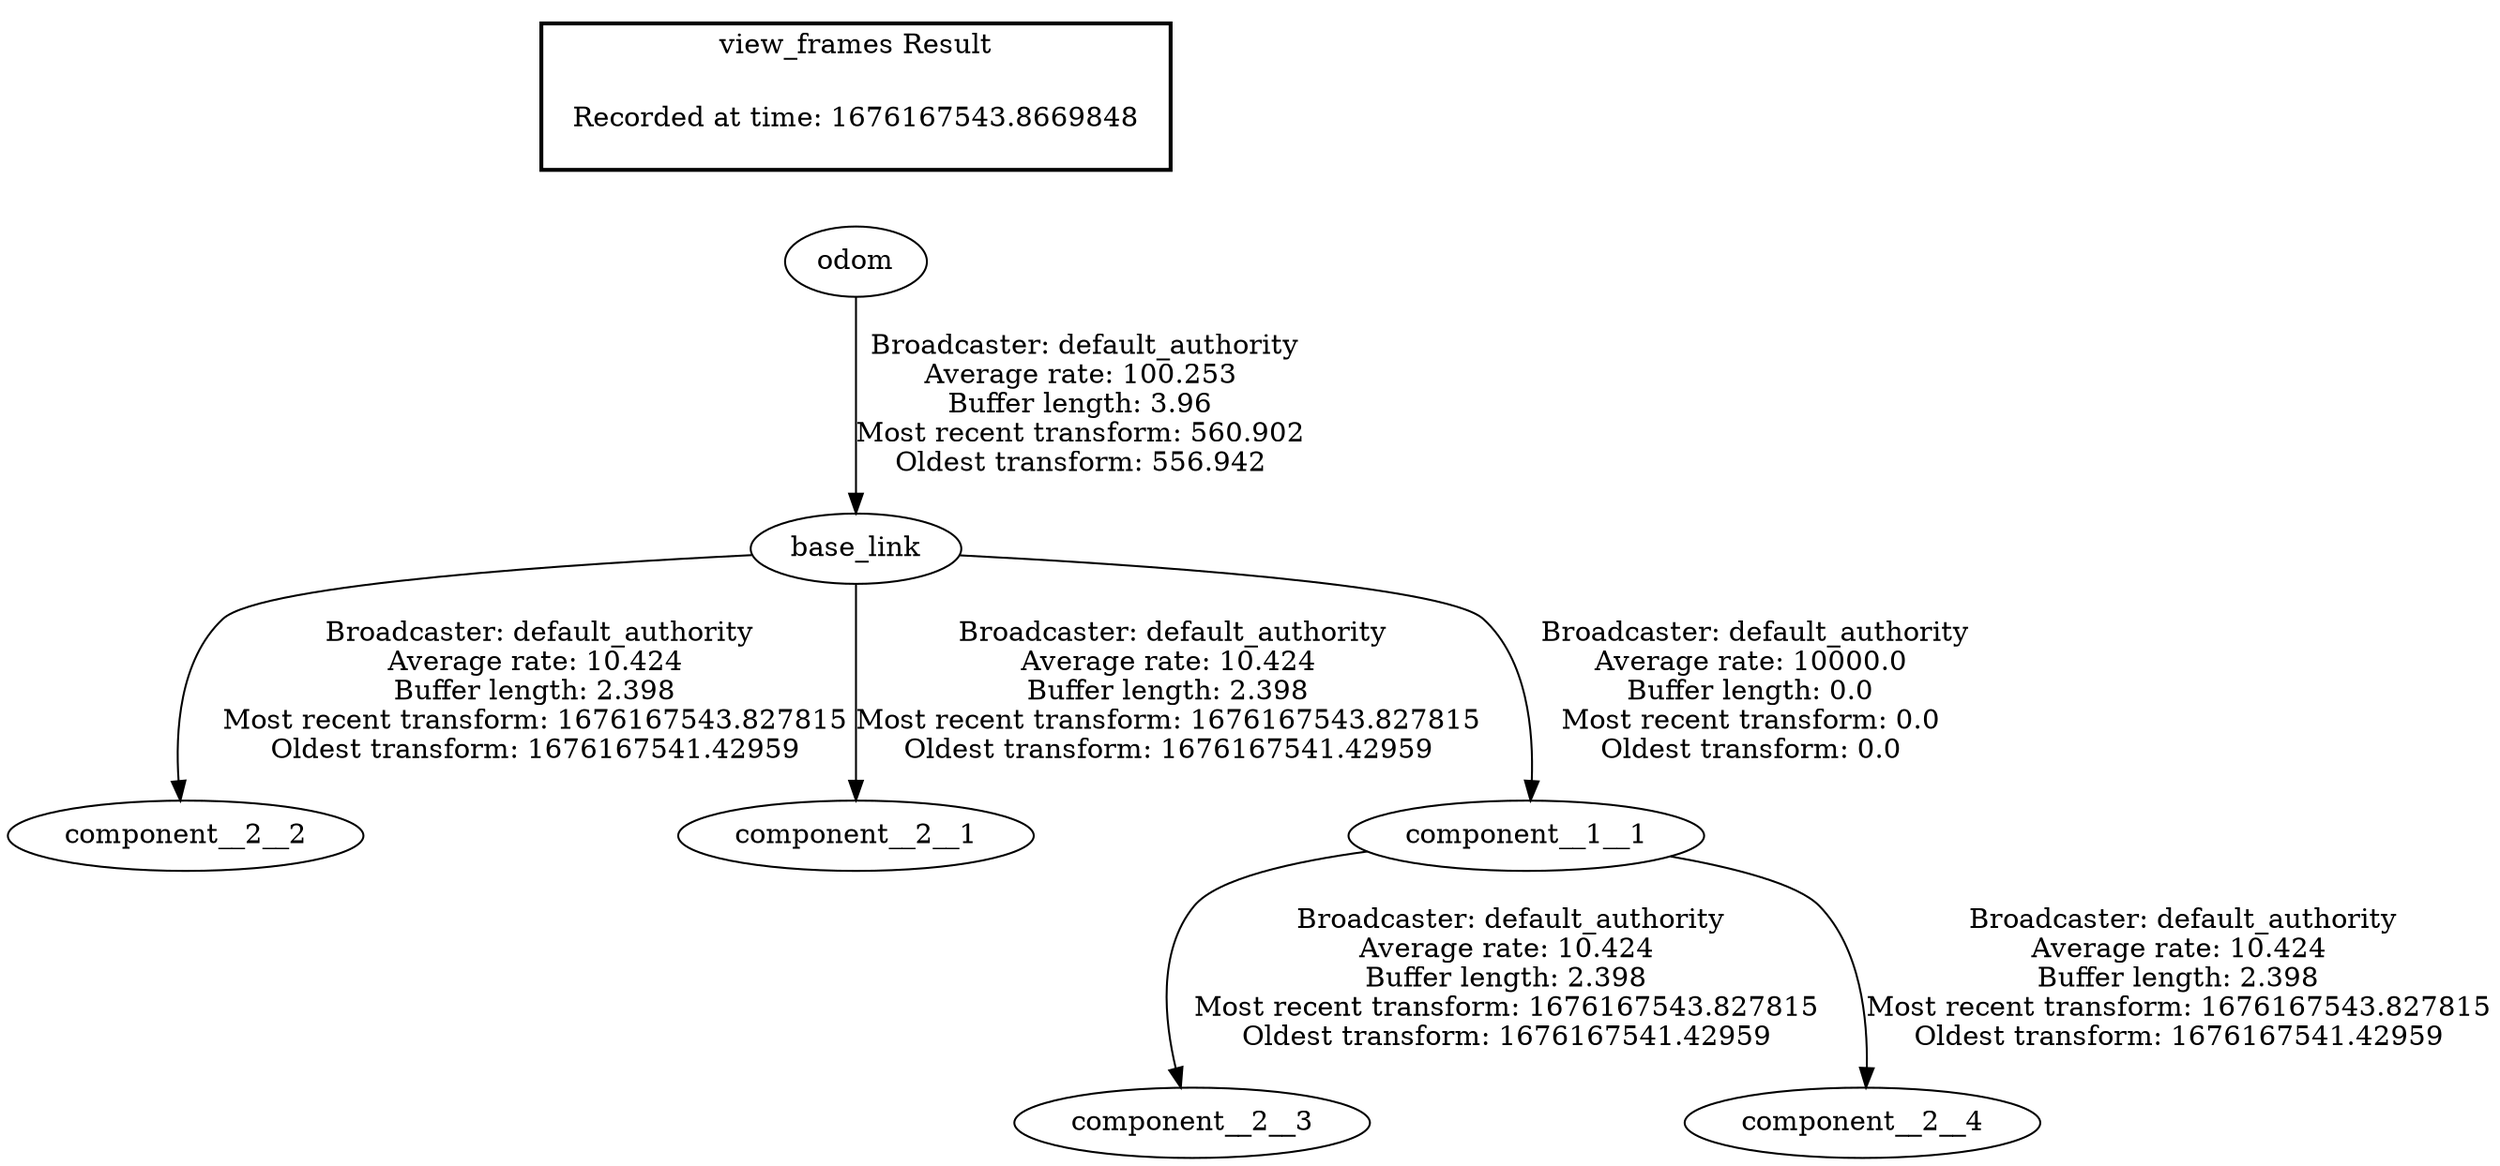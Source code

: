 digraph G {
"base_link" -> "component__2__2"[label=" Broadcaster: default_authority\nAverage rate: 10.424\nBuffer length: 2.398\nMost recent transform: 1676167543.827815\nOldest transform: 1676167541.42959\n"];
"odom" -> "base_link"[label=" Broadcaster: default_authority\nAverage rate: 100.253\nBuffer length: 3.96\nMost recent transform: 560.902\nOldest transform: 556.942\n"];
"base_link" -> "component__2__1"[label=" Broadcaster: default_authority\nAverage rate: 10.424\nBuffer length: 2.398\nMost recent transform: 1676167543.827815\nOldest transform: 1676167541.42959\n"];
"base_link" -> "component__1__1"[label=" Broadcaster: default_authority\nAverage rate: 10000.0\nBuffer length: 0.0\nMost recent transform: 0.0\nOldest transform: 0.0\n"];
"component__1__1" -> "component__2__3"[label=" Broadcaster: default_authority\nAverage rate: 10.424\nBuffer length: 2.398\nMost recent transform: 1676167543.827815\nOldest transform: 1676167541.42959\n"];
"component__1__1" -> "component__2__4"[label=" Broadcaster: default_authority\nAverage rate: 10.424\nBuffer length: 2.398\nMost recent transform: 1676167543.827815\nOldest transform: 1676167541.42959\n"];
edge [style=invis];
 subgraph cluster_legend { style=bold; color=black; label ="view_frames Result";
"Recorded at time: 1676167543.8669848"[ shape=plaintext ] ;
}->"odom";
}